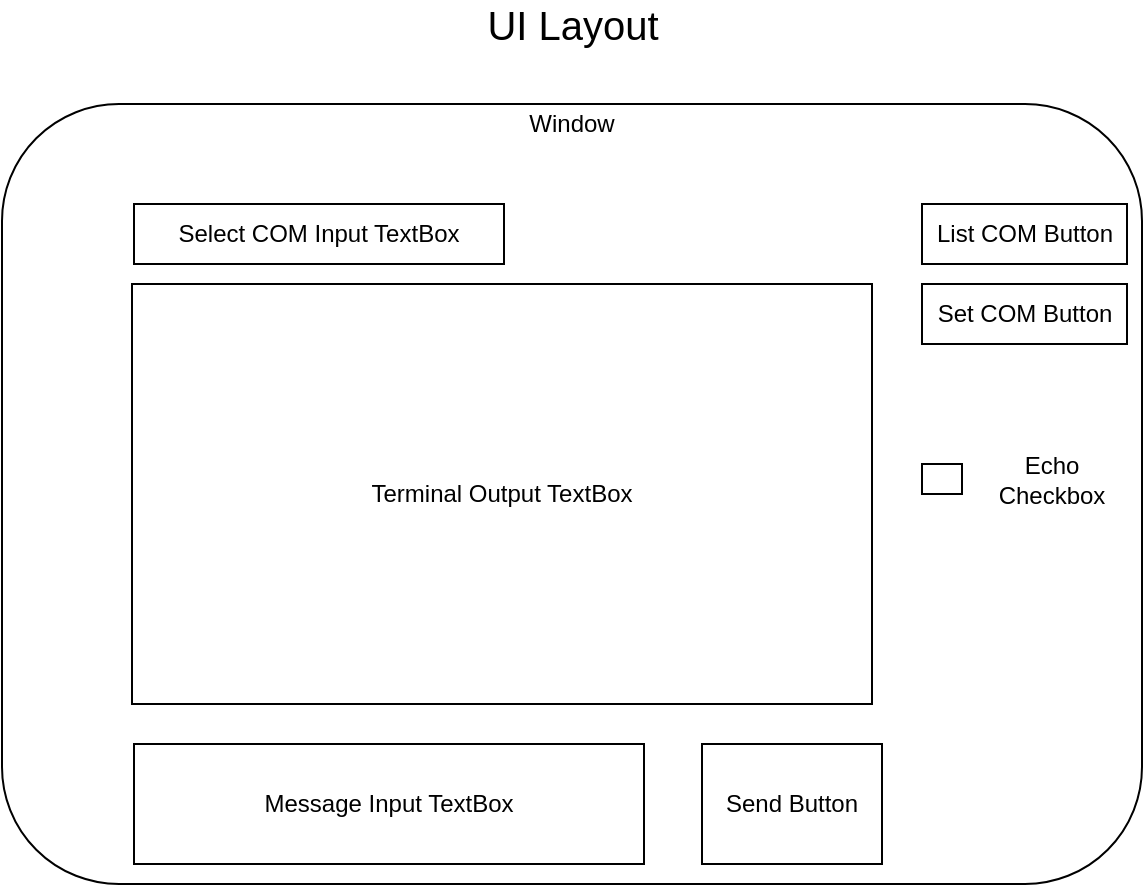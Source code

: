 <mxfile version="14.5.3" type="device" pages="4"><diagram id="C5RBs43oDa-KdzZeNtuy" name="UI"><mxGraphModel dx="920" dy="514" grid="1" gridSize="10" guides="1" tooltips="1" connect="1" arrows="1" fold="1" page="1" pageScale="1" pageWidth="827" pageHeight="1169" math="0" shadow="0"><root><mxCell id="WIyWlLk6GJQsqaUBKTNV-0"/><mxCell id="WIyWlLk6GJQsqaUBKTNV-1" parent="WIyWlLk6GJQsqaUBKTNV-0"/><mxCell id="WIyWlLk6GJQsqaUBKTNV-3" value="" style="rounded=1;whiteSpace=wrap;html=1;fontSize=12;glass=0;strokeWidth=1;shadow=0;" parent="WIyWlLk6GJQsqaUBKTNV-1" vertex="1"><mxGeometry x="129" y="80" width="570" height="390" as="geometry"/></mxCell><mxCell id="VQI6n1jMT1DMfhPbuDBP-0" value="Window" style="text;html=1;strokeColor=none;fillColor=none;align=center;verticalAlign=middle;whiteSpace=wrap;rounded=0;" vertex="1" parent="WIyWlLk6GJQsqaUBKTNV-1"><mxGeometry x="364" y="70" width="100" height="40" as="geometry"/></mxCell><mxCell id="VQI6n1jMT1DMfhPbuDBP-1" value="Terminal Output TextBox" style="rounded=0;whiteSpace=wrap;html=1;" vertex="1" parent="WIyWlLk6GJQsqaUBKTNV-1"><mxGeometry x="194" y="170" width="370" height="210" as="geometry"/></mxCell><mxCell id="VQI6n1jMT1DMfhPbuDBP-2" value="Message Input TextBox" style="rounded=0;whiteSpace=wrap;html=1;" vertex="1" parent="WIyWlLk6GJQsqaUBKTNV-1"><mxGeometry x="195" y="400" width="255" height="60" as="geometry"/></mxCell><mxCell id="VQI6n1jMT1DMfhPbuDBP-3" value="Send Button" style="rounded=0;whiteSpace=wrap;html=1;" vertex="1" parent="WIyWlLk6GJQsqaUBKTNV-1"><mxGeometry x="479" y="400" width="90" height="60" as="geometry"/></mxCell><mxCell id="VQI6n1jMT1DMfhPbuDBP-4" value="Select COM Input TextBox" style="rounded=0;whiteSpace=wrap;html=1;" vertex="1" parent="WIyWlLk6GJQsqaUBKTNV-1"><mxGeometry x="195" y="130" width="185" height="30" as="geometry"/></mxCell><mxCell id="igOAcDcyyPo85hHk_hVR-0" value="" style="rounded=0;whiteSpace=wrap;html=1;" vertex="1" parent="WIyWlLk6GJQsqaUBKTNV-1"><mxGeometry x="589" y="260" width="20" height="15" as="geometry"/></mxCell><mxCell id="igOAcDcyyPo85hHk_hVR-2" value="Echo Checkbox" style="text;html=1;strokeColor=none;fillColor=none;align=center;verticalAlign=middle;whiteSpace=wrap;rounded=0;" vertex="1" parent="WIyWlLk6GJQsqaUBKTNV-1"><mxGeometry x="619" y="250" width="70" height="35" as="geometry"/></mxCell><mxCell id="Y5lQO3SVDTrE-cum12dU-1" value="List COM Button" style="rounded=0;whiteSpace=wrap;html=1;" vertex="1" parent="WIyWlLk6GJQsqaUBKTNV-1"><mxGeometry x="589" y="130" width="102.5" height="30" as="geometry"/></mxCell><mxCell id="Y5lQO3SVDTrE-cum12dU-2" value="Set COM Button" style="rounded=0;whiteSpace=wrap;html=1;" vertex="1" parent="WIyWlLk6GJQsqaUBKTNV-1"><mxGeometry x="589" y="170" width="102.5" height="30" as="geometry"/></mxCell><mxCell id="xeQ5Y4AKhXPwR4i2oAu0-0" value="&lt;font style=&quot;font-size: 20px&quot;&gt;UI Layout&lt;/font&gt;" style="text;html=1;align=center;verticalAlign=middle;resizable=0;points=[];autosize=1;" vertex="1" parent="WIyWlLk6GJQsqaUBKTNV-1"><mxGeometry x="364" y="30" width="100" height="20" as="geometry"/></mxCell></root></mxGraphModel></diagram><diagram id="j2Ya111Fw4fpo-8q6ym5" name="Serial Port Init"><mxGraphModel dx="652" dy="364" grid="1" gridSize="10" guides="1" tooltips="1" connect="1" arrows="1" fold="1" page="1" pageScale="1" pageWidth="850" pageHeight="1100" math="0" shadow="0"><root><mxCell id="4F1Qc4zdkVspAqIBcH6q-0"/><mxCell id="4F1Qc4zdkVspAqIBcH6q-1" parent="4F1Qc4zdkVspAqIBcH6q-0"/><mxCell id="4F1Qc4zdkVspAqIBcH6q-4" value="" style="edgeStyle=orthogonalEdgeStyle;rounded=0;orthogonalLoop=1;jettySize=auto;html=1;entryX=0.5;entryY=0;entryDx=0;entryDy=0;" edge="1" parent="4F1Qc4zdkVspAqIBcH6q-1" source="4F1Qc4zdkVspAqIBcH6q-2" target="VlCXBBU7AvH0uk2upYPb-2"><mxGeometry relative="1" as="geometry"/></mxCell><mxCell id="4F1Qc4zdkVspAqIBcH6q-2" value="Default state at initial Start-up" style="rounded=1;whiteSpace=wrap;html=1;" vertex="1" parent="4F1Qc4zdkVspAqIBcH6q-1"><mxGeometry x="287" y="70" width="120" height="60" as="geometry"/></mxCell><mxCell id="4F1Qc4zdkVspAqIBcH6q-9" value="Yes" style="edgeStyle=orthogonalEdgeStyle;rounded=0;orthogonalLoop=1;jettySize=auto;html=1;exitX=0;exitY=0.5;exitDx=0;exitDy=0;entryX=0;entryY=0.5;entryDx=0;entryDy=0;" edge="1" parent="4F1Qc4zdkVspAqIBcH6q-1" source="VlCXBBU7AvH0uk2upYPb-2" target="4F1Qc4zdkVspAqIBcH6q-8"><mxGeometry x="-0.868" relative="1" as="geometry"><mxPoint x="347" y="530" as="sourcePoint"/><Array as="points"><mxPoint x="272" y="220"/><mxPoint x="272" y="470"/></Array><mxPoint as="offset"/></mxGeometry></mxCell><mxCell id="4F1Qc4zdkVspAqIBcH6q-7" value="" style="edgeStyle=orthogonalEdgeStyle;rounded=0;orthogonalLoop=1;jettySize=auto;html=1;entryX=1;entryY=0.5;entryDx=0;entryDy=0;exitX=1;exitY=0.5;exitDx=0;exitDy=0;" edge="1" parent="4F1Qc4zdkVspAqIBcH6q-1" source="4F1Qc4zdkVspAqIBcH6q-6" target="4F1Qc4zdkVspAqIBcH6q-2"><mxGeometry relative="1" as="geometry"/></mxCell><mxCell id="4F1Qc4zdkVspAqIBcH6q-6" value="Request user for COM port in terminal" style="rounded=1;whiteSpace=wrap;html=1;" vertex="1" parent="4F1Qc4zdkVspAqIBcH6q-1"><mxGeometry x="437" y="330" width="120" height="60" as="geometry"/></mxCell><mxCell id="4F1Qc4zdkVspAqIBcH6q-11" value="" style="edgeStyle=orthogonalEdgeStyle;rounded=0;orthogonalLoop=1;jettySize=auto;html=1;" edge="1" parent="4F1Qc4zdkVspAqIBcH6q-1" source="4F1Qc4zdkVspAqIBcH6q-8" target="4F1Qc4zdkVspAqIBcH6q-10"><mxGeometry relative="1" as="geometry"/></mxCell><mxCell id="4F1Qc4zdkVspAqIBcH6q-8" value="Set COM settings and open port" style="rounded=1;whiteSpace=wrap;html=1;" vertex="1" parent="4F1Qc4zdkVspAqIBcH6q-1"><mxGeometry x="287" y="440" width="120" height="60" as="geometry"/></mxCell><mxCell id="4F1Qc4zdkVspAqIBcH6q-16" value="No" style="edgeStyle=orthogonalEdgeStyle;rounded=0;orthogonalLoop=1;jettySize=auto;html=1;" edge="1" parent="4F1Qc4zdkVspAqIBcH6q-1" source="4F1Qc4zdkVspAqIBcH6q-10" target="4F1Qc4zdkVspAqIBcH6q-15"><mxGeometry relative="1" as="geometry"/></mxCell><mxCell id="4F1Qc4zdkVspAqIBcH6q-10" value="Port busy / COM invalid?" style="rhombus;whiteSpace=wrap;html=1;" vertex="1" parent="4F1Qc4zdkVspAqIBcH6q-1"><mxGeometry x="307" y="530" width="80" height="80" as="geometry"/></mxCell><mxCell id="4F1Qc4zdkVspAqIBcH6q-12" value="Yes" style="edgeStyle=orthogonalEdgeStyle;rounded=0;orthogonalLoop=1;jettySize=auto;html=1;entryX=0;entryY=0.5;entryDx=0;entryDy=0;" edge="1" parent="4F1Qc4zdkVspAqIBcH6q-1" source="4F1Qc4zdkVspAqIBcH6q-10" target="4F1Qc4zdkVspAqIBcH6q-13"><mxGeometry relative="1" as="geometry"><mxPoint x="417" y="570" as="sourcePoint"/><mxPoint x="527" y="500" as="targetPoint"/><Array as="points"><mxPoint x="427" y="570"/></Array></mxGeometry></mxCell><mxCell id="4F1Qc4zdkVspAqIBcH6q-13" value="Return Invalid port message to terminal" style="rounded=1;whiteSpace=wrap;html=1;" vertex="1" parent="4F1Qc4zdkVspAqIBcH6q-1"><mxGeometry x="427" y="540" width="120" height="60" as="geometry"/></mxCell><mxCell id="4F1Qc4zdkVspAqIBcH6q-14" value="" style="edgeStyle=orthogonalEdgeStyle;rounded=0;orthogonalLoop=1;jettySize=auto;html=1;entryX=1;entryY=0.5;entryDx=0;entryDy=0;exitX=1;exitY=0.5;exitDx=0;exitDy=0;" edge="1" parent="4F1Qc4zdkVspAqIBcH6q-1" source="4F1Qc4zdkVspAqIBcH6q-13" target="4F1Qc4zdkVspAqIBcH6q-2"><mxGeometry relative="1" as="geometry"><mxPoint x="547" y="660" as="sourcePoint"/><mxPoint x="557" y="260" as="targetPoint"/><Array as="points"><mxPoint x="577" y="570"/><mxPoint x="577" y="100"/></Array></mxGeometry></mxCell><mxCell id="4F1Qc4zdkVspAqIBcH6q-15" value="Return success message" style="rounded=1;whiteSpace=wrap;html=1;" vertex="1" parent="4F1Qc4zdkVspAqIBcH6q-1"><mxGeometry x="287" y="640" width="120" height="60" as="geometry"/></mxCell><mxCell id="VlCXBBU7AvH0uk2upYPb-1" value="Yes" style="edgeStyle=orthogonalEdgeStyle;rounded=0;orthogonalLoop=1;jettySize=auto;html=1;exitX=1;exitY=0.5;exitDx=0;exitDy=0;entryX=0;entryY=0.5;entryDx=0;entryDy=0;" edge="1" parent="4F1Qc4zdkVspAqIBcH6q-1" source="VlCXBBU7AvH0uk2upYPb-0" target="4F1Qc4zdkVspAqIBcH6q-6"><mxGeometry x="-0.303" relative="1" as="geometry"><mxPoint x="347" y="440" as="sourcePoint"/><mxPoint x="397" y="450" as="targetPoint"/><Array as="points"/><mxPoint as="offset"/></mxGeometry></mxCell><mxCell id="VlCXBBU7AvH0uk2upYPb-0" value="User attempts to send message?" style="rhombus;whiteSpace=wrap;html=1;" vertex="1" parent="4F1Qc4zdkVspAqIBcH6q-1"><mxGeometry x="292" y="310" width="110" height="100" as="geometry"/></mxCell><mxCell id="VlCXBBU7AvH0uk2upYPb-6" value="No" style="edgeStyle=orthogonalEdgeStyle;rounded=0;orthogonalLoop=1;jettySize=auto;html=1;" edge="1" parent="4F1Qc4zdkVspAqIBcH6q-1" source="VlCXBBU7AvH0uk2upYPb-2" target="VlCXBBU7AvH0uk2upYPb-0"><mxGeometry relative="1" as="geometry"/></mxCell><mxCell id="VlCXBBU7AvH0uk2upYPb-2" value="User set COM port Value?" style="rhombus;whiteSpace=wrap;html=1;" vertex="1" parent="4F1Qc4zdkVspAqIBcH6q-1"><mxGeometry x="292" y="160" width="110" height="120" as="geometry"/></mxCell><mxCell id="BKS3WNpOgwkwm42Xsl46-0" value="&lt;font style=&quot;font-size: 20px&quot;&gt;Serial Port Initialisation&lt;/font&gt;" style="text;html=1;align=center;verticalAlign=middle;resizable=0;points=[];autosize=1;" vertex="1" parent="4F1Qc4zdkVspAqIBcH6q-1"><mxGeometry x="304" y="20" width="220" height="20" as="geometry"/></mxCell></root></mxGraphModel></diagram><diagram id="GpZIorRW08Y700v-56Wo" name="Serial Port Send"><mxGraphModel dx="1117" dy="624" grid="1" gridSize="10" guides="1" tooltips="1" connect="1" arrows="1" fold="1" page="1" pageScale="1" pageWidth="850" pageHeight="1100" math="0" shadow="0"><root><mxCell id="aBipNQn3-AvBUqk2bxG8-0"/><mxCell id="aBipNQn3-AvBUqk2bxG8-1" parent="aBipNQn3-AvBUqk2bxG8-0"/><mxCell id="ZJ9Al0kS4BlE6OFtYXHg-2" value="" style="edgeStyle=orthogonalEdgeStyle;rounded=0;orthogonalLoop=1;jettySize=auto;html=1;entryX=0.5;entryY=0;entryDx=0;entryDy=0;" edge="1" parent="aBipNQn3-AvBUqk2bxG8-1" source="ZJ9Al0kS4BlE6OFtYXHg-0" target="W4UCT6hbfEV4_a1l6ap3-0"><mxGeometry relative="1" as="geometry"><mxPoint x="320" y="-20" as="targetPoint"/></mxGeometry></mxCell><mxCell id="ZJ9Al0kS4BlE6OFtYXHg-0" value="User inputs data on message slot" style="rounded=1;whiteSpace=wrap;html=1;" vertex="1" parent="aBipNQn3-AvBUqk2bxG8-1"><mxGeometry x="260" y="40" width="120" height="60" as="geometry"/></mxCell><mxCell id="ZJ9Al0kS4BlE6OFtYXHg-6" value="" style="edgeStyle=orthogonalEdgeStyle;rounded=0;orthogonalLoop=1;jettySize=auto;html=1;" edge="1" parent="aBipNQn3-AvBUqk2bxG8-1" source="ZJ9Al0kS4BlE6OFtYXHg-3" target="ZJ9Al0kS4BlE6OFtYXHg-5"><mxGeometry relative="1" as="geometry"/></mxCell><mxCell id="ZJ9Al0kS4BlE6OFtYXHg-3" value="Load into transmit_msg array" style="whiteSpace=wrap;html=1;rounded=1;" vertex="1" parent="aBipNQn3-AvBUqk2bxG8-1"><mxGeometry x="260" y="270" width="120" height="60" as="geometry"/></mxCell><mxCell id="ZJ9Al0kS4BlE6OFtYXHg-8" value="" style="edgeStyle=orthogonalEdgeStyle;rounded=0;orthogonalLoop=1;jettySize=auto;html=1;" edge="1" parent="aBipNQn3-AvBUqk2bxG8-1" source="ZJ9Al0kS4BlE6OFtYXHg-5" target="ZJ9Al0kS4BlE6OFtYXHg-7"><mxGeometry relative="1" as="geometry"/></mxCell><mxCell id="ZJ9Al0kS4BlE6OFtYXHg-5" value="Generate CRC and append to message array" style="whiteSpace=wrap;html=1;rounded=1;" vertex="1" parent="aBipNQn3-AvBUqk2bxG8-1"><mxGeometry x="260" y="360" width="120" height="60" as="geometry"/></mxCell><mxCell id="3LQ6WWgL5Z4bxGOW1PKG-3" value="" style="edgeStyle=orthogonalEdgeStyle;rounded=0;orthogonalLoop=1;jettySize=auto;html=1;" edge="1" parent="aBipNQn3-AvBUqk2bxG8-1" source="ZJ9Al0kS4BlE6OFtYXHg-7" target="3LQ6WWgL5Z4bxGOW1PKG-2"><mxGeometry relative="1" as="geometry"/></mxCell><mxCell id="ZJ9Al0kS4BlE6OFtYXHg-7" value="Transmit" style="whiteSpace=wrap;html=1;rounded=1;" vertex="1" parent="aBipNQn3-AvBUqk2bxG8-1"><mxGeometry x="260" y="460" width="120" height="60" as="geometry"/></mxCell><mxCell id="ZJ9Al0kS4BlE6OFtYXHg-15" value="Yes" style="edgeStyle=orthogonalEdgeStyle;rounded=0;orthogonalLoop=1;jettySize=auto;html=1;entryX=0.5;entryY=0;entryDx=0;entryDy=0;" edge="1" parent="aBipNQn3-AvBUqk2bxG8-1" source="ZJ9Al0kS4BlE6OFtYXHg-9" target="DUZyEDQXJeNipjnG4udw-0"><mxGeometry x="0.6" relative="1" as="geometry"><mxPoint x="320" y="790" as="targetPoint"/><mxPoint as="offset"/></mxGeometry></mxCell><mxCell id="ZJ9Al0kS4BlE6OFtYXHg-9" value="Acknowledge received?" style="rhombus;whiteSpace=wrap;html=1;" vertex="1" parent="aBipNQn3-AvBUqk2bxG8-1"><mxGeometry x="275" y="670" width="90" height="90" as="geometry"/></mxCell><mxCell id="ZJ9Al0kS4BlE6OFtYXHg-11" value="No" style="edgeStyle=orthogonalEdgeStyle;rounded=0;orthogonalLoop=1;jettySize=auto;html=1;entryX=0.5;entryY=1;entryDx=0;entryDy=0;exitX=1;exitY=0.5;exitDx=0;exitDy=0;" edge="1" parent="aBipNQn3-AvBUqk2bxG8-1" source="ZJ9Al0kS4BlE6OFtYXHg-9" target="3LQ6WWgL5Z4bxGOW1PKG-0"><mxGeometry x="-0.667" relative="1" as="geometry"><mxPoint x="440" y="490" as="sourcePoint"/><mxPoint x="440" y="540" as="targetPoint"/><Array as="points"><mxPoint x="520" y="715"/></Array><mxPoint as="offset"/></mxGeometry></mxCell><mxCell id="DUZyEDQXJeNipjnG4udw-3" value="" style="edgeStyle=orthogonalEdgeStyle;rounded=0;orthogonalLoop=1;jettySize=auto;html=1;entryX=0.5;entryY=0;entryDx=0;entryDy=0;" edge="1" parent="aBipNQn3-AvBUqk2bxG8-1" source="ZJ9Al0kS4BlE6OFtYXHg-14" target="DUZyEDQXJeNipjnG4udw-2"><mxGeometry relative="1" as="geometry"><mxPoint x="320" y="1060" as="targetPoint"/></mxGeometry></mxCell><mxCell id="ZJ9Al0kS4BlE6OFtYXHg-14" value="Echo message to terminal" style="rounded=1;whiteSpace=wrap;html=1;" vertex="1" parent="aBipNQn3-AvBUqk2bxG8-1"><mxGeometry x="260" y="940" width="120" height="60" as="geometry"/></mxCell><mxCell id="DUZyEDQXJeNipjnG4udw-1" value="Yes" style="edgeStyle=orthogonalEdgeStyle;rounded=0;orthogonalLoop=1;jettySize=auto;html=1;" edge="1" parent="aBipNQn3-AvBUqk2bxG8-1" source="DUZyEDQXJeNipjnG4udw-0" target="ZJ9Al0kS4BlE6OFtYXHg-14"><mxGeometry relative="1" as="geometry"/></mxCell><mxCell id="DUZyEDQXJeNipjnG4udw-0" value="Echo is true?" style="rhombus;whiteSpace=wrap;html=1;" vertex="1" parent="aBipNQn3-AvBUqk2bxG8-1"><mxGeometry x="275" y="800" width="90" height="90" as="geometry"/></mxCell><mxCell id="DUZyEDQXJeNipjnG4udw-2" value="Return" style="rounded=1;whiteSpace=wrap;html=1;" vertex="1" parent="aBipNQn3-AvBUqk2bxG8-1"><mxGeometry x="260" y="1030" width="120" height="60" as="geometry"/></mxCell><mxCell id="DUZyEDQXJeNipjnG4udw-4" value="No" style="edgeStyle=orthogonalEdgeStyle;rounded=0;orthogonalLoop=1;jettySize=auto;html=1;exitX=1;exitY=0.5;exitDx=0;exitDy=0;entryX=1;entryY=0.5;entryDx=0;entryDy=0;" edge="1" parent="aBipNQn3-AvBUqk2bxG8-1" source="DUZyEDQXJeNipjnG4udw-0" target="DUZyEDQXJeNipjnG4udw-2"><mxGeometry x="-0.615" relative="1" as="geometry"><mxPoint x="430" y="850" as="sourcePoint"/><mxPoint x="380" y="1050" as="targetPoint"/><Array as="points"><mxPoint x="430" y="845"/><mxPoint x="430" y="1060"/></Array><mxPoint as="offset"/></mxGeometry></mxCell><mxCell id="W4UCT6hbfEV4_a1l6ap3-1" value="Yes" style="edgeStyle=orthogonalEdgeStyle;rounded=0;orthogonalLoop=1;jettySize=auto;html=1;" edge="1" parent="aBipNQn3-AvBUqk2bxG8-1" source="W4UCT6hbfEV4_a1l6ap3-0" target="ZJ9Al0kS4BlE6OFtYXHg-3"><mxGeometry relative="1" as="geometry"/></mxCell><mxCell id="W4UCT6hbfEV4_a1l6ap3-3" value="No" style="edgeStyle=orthogonalEdgeStyle;rounded=0;orthogonalLoop=1;jettySize=auto;html=1;" edge="1" parent="aBipNQn3-AvBUqk2bxG8-1" source="W4UCT6hbfEV4_a1l6ap3-0" target="W4UCT6hbfEV4_a1l6ap3-2"><mxGeometry relative="1" as="geometry"/></mxCell><mxCell id="W4UCT6hbfEV4_a1l6ap3-0" value="input data &amp;lt;= 100 &amp;amp; &amp;gt;= 0?" style="rhombus;whiteSpace=wrap;html=1;" vertex="1" parent="aBipNQn3-AvBUqk2bxG8-1"><mxGeometry x="265" y="130" width="110" height="100" as="geometry"/></mxCell><mxCell id="W4UCT6hbfEV4_a1l6ap3-5" value="" style="edgeStyle=orthogonalEdgeStyle;rounded=0;orthogonalLoop=1;jettySize=auto;html=1;" edge="1" parent="aBipNQn3-AvBUqk2bxG8-1" source="W4UCT6hbfEV4_a1l6ap3-2" target="W4UCT6hbfEV4_a1l6ap3-4"><mxGeometry relative="1" as="geometry"/></mxCell><mxCell id="W4UCT6hbfEV4_a1l6ap3-2" value="Print error message to terminal&amp;nbsp;" style="whiteSpace=wrap;html=1;rounded=1;" vertex="1" parent="aBipNQn3-AvBUqk2bxG8-1"><mxGeometry x="470" y="150" width="120" height="60" as="geometry"/></mxCell><mxCell id="W4UCT6hbfEV4_a1l6ap3-4" value="Return" style="whiteSpace=wrap;html=1;rounded=1;" vertex="1" parent="aBipNQn3-AvBUqk2bxG8-1"><mxGeometry x="470" y="290" width="120" height="60" as="geometry"/></mxCell><mxCell id="3LQ6WWgL5Z4bxGOW1PKG-0" value="Print error message to terminal&amp;nbsp;" style="whiteSpace=wrap;html=1;rounded=1;" vertex="1" parent="aBipNQn3-AvBUqk2bxG8-1"><mxGeometry x="460" y="760" width="120" height="60" as="geometry"/></mxCell><mxCell id="3LQ6WWgL5Z4bxGOW1PKG-4" value="No" style="edgeStyle=orthogonalEdgeStyle;rounded=0;orthogonalLoop=1;jettySize=auto;html=1;" edge="1" parent="aBipNQn3-AvBUqk2bxG8-1" source="3LQ6WWgL5Z4bxGOW1PKG-2" target="ZJ9Al0kS4BlE6OFtYXHg-9"><mxGeometry relative="1" as="geometry"/></mxCell><mxCell id="3LQ6WWgL5Z4bxGOW1PKG-5" value="Yes" style="edgeStyle=orthogonalEdgeStyle;rounded=0;orthogonalLoop=1;jettySize=auto;html=1;" edge="1" parent="aBipNQn3-AvBUqk2bxG8-1" source="3LQ6WWgL5Z4bxGOW1PKG-2" target="3LQ6WWgL5Z4bxGOW1PKG-0"><mxGeometry relative="1" as="geometry"/></mxCell><mxCell id="3LQ6WWgL5Z4bxGOW1PKG-2" value="read timeout occurred?" style="rhombus;whiteSpace=wrap;html=1;" vertex="1" parent="aBipNQn3-AvBUqk2bxG8-1"><mxGeometry x="275" y="540" width="90" height="90" as="geometry"/></mxCell><mxCell id="3LQ6WWgL5Z4bxGOW1PKG-6" value="" style="edgeStyle=orthogonalEdgeStyle;rounded=0;orthogonalLoop=1;jettySize=auto;html=1;exitX=0.5;exitY=1;exitDx=0;exitDy=0;entryX=1;entryY=0.5;entryDx=0;entryDy=0;" edge="1" parent="aBipNQn3-AvBUqk2bxG8-1" source="3LQ6WWgL5Z4bxGOW1PKG-0" target="DUZyEDQXJeNipjnG4udw-2"><mxGeometry relative="1" as="geometry"><mxPoint x="519.5" y="870" as="sourcePoint"/><mxPoint x="519.5" y="940" as="targetPoint"/></mxGeometry></mxCell><mxCell id="3iIopnsmqF9R3rkPPZPb-0" value="&lt;font style=&quot;font-size: 20px&quot;&gt;Serial Port Send&lt;/font&gt;" style="text;html=1;align=center;verticalAlign=middle;resizable=0;points=[];autosize=1;" vertex="1" parent="aBipNQn3-AvBUqk2bxG8-1"><mxGeometry x="440" y="50" width="160" height="20" as="geometry"/></mxCell></root></mxGraphModel></diagram><diagram id="5RGq5jj5liT8E2LM1hjN" name="Serial Port Receive"><mxGraphModel dx="1564" dy="760" grid="1" gridSize="10" guides="1" tooltips="1" connect="1" arrows="1" fold="1" page="1" pageScale="1" pageWidth="850" pageHeight="1100" math="0" shadow="0"><root><mxCell id="SxTYIwr5F4cuEYMlaPJz-0"/><mxCell id="SxTYIwr5F4cuEYMlaPJz-1" parent="SxTYIwr5F4cuEYMlaPJz-0"/><mxCell id="RyMSfK8db2bjhGwvhlbP-2" value="" style="edgeStyle=orthogonalEdgeStyle;rounded=0;orthogonalLoop=1;jettySize=auto;html=1;" edge="1" parent="SxTYIwr5F4cuEYMlaPJz-1" source="RyMSfK8db2bjhGwvhlbP-0" target="RyMSfK8db2bjhGwvhlbP-1"><mxGeometry relative="1" as="geometry"/></mxCell><mxCell id="RyMSfK8db2bjhGwvhlbP-0" value="Message received" style="rounded=1;whiteSpace=wrap;html=1;" vertex="1" parent="SxTYIwr5F4cuEYMlaPJz-1"><mxGeometry x="365" y="120" width="120" height="60" as="geometry"/></mxCell><mxCell id="RyMSfK8db2bjhGwvhlbP-4" value="" style="edgeStyle=orthogonalEdgeStyle;rounded=0;orthogonalLoop=1;jettySize=auto;html=1;" edge="1" parent="SxTYIwr5F4cuEYMlaPJz-1" source="RyMSfK8db2bjhGwvhlbP-1" target="RyMSfK8db2bjhGwvhlbP-3"><mxGeometry relative="1" as="geometry"/></mxCell><mxCell id="RyMSfK8db2bjhGwvhlbP-1" value="Check Data integrity (CRC)" style="rounded=1;whiteSpace=wrap;html=1;" vertex="1" parent="SxTYIwr5F4cuEYMlaPJz-1"><mxGeometry x="365" y="210" width="120" height="60" as="geometry"/></mxCell><mxCell id="QLyIq5T5D4u_8uqJcXD5-2" value="Yes" style="edgeStyle=orthogonalEdgeStyle;rounded=0;orthogonalLoop=1;jettySize=auto;html=1;" edge="1" parent="SxTYIwr5F4cuEYMlaPJz-1" source="RyMSfK8db2bjhGwvhlbP-3" target="QLyIq5T5D4u_8uqJcXD5-0"><mxGeometry relative="1" as="geometry"/></mxCell><mxCell id="RyMSfK8db2bjhGwvhlbP-3" value="Data valid?" style="rhombus;whiteSpace=wrap;html=1;" vertex="1" parent="SxTYIwr5F4cuEYMlaPJz-1"><mxGeometry x="385" y="300" width="80" height="80" as="geometry"/></mxCell><mxCell id="D6Cy-HOgGAVq-7n9MJCe-0" value="" style="edgeStyle=orthogonalEdgeStyle;rounded=0;orthogonalLoop=1;jettySize=auto;html=1;" edge="1" parent="SxTYIwr5F4cuEYMlaPJz-1" source="RyMSfK8db2bjhGwvhlbP-5" target="RyMSfK8db2bjhGwvhlbP-11"><mxGeometry relative="1" as="geometry"/></mxCell><mxCell id="RyMSfK8db2bjhGwvhlbP-5" value="Echo data in terminal" style="rounded=1;whiteSpace=wrap;html=1;" vertex="1" parent="SxTYIwr5F4cuEYMlaPJz-1"><mxGeometry x="365" y="660" width="120" height="60" as="geometry"/></mxCell><mxCell id="RyMSfK8db2bjhGwvhlbP-11" value="return" style="rounded=1;whiteSpace=wrap;html=1;" vertex="1" parent="SxTYIwr5F4cuEYMlaPJz-1"><mxGeometry x="365" y="770" width="120" height="60" as="geometry"/></mxCell><mxCell id="D6Cy-HOgGAVq-7n9MJCe-1" value="No" style="edgeStyle=orthogonalEdgeStyle;rounded=0;orthogonalLoop=1;jettySize=auto;html=1;exitX=1;exitY=0.5;exitDx=0;exitDy=0;entryX=1;entryY=0.5;entryDx=0;entryDy=0;" edge="1" parent="SxTYIwr5F4cuEYMlaPJz-1" source="RyMSfK8db2bjhGwvhlbP-3" target="RyMSfK8db2bjhGwvhlbP-11"><mxGeometry x="-0.742" relative="1" as="geometry"><mxPoint x="435" y="520" as="sourcePoint"/><mxPoint x="435" y="570" as="targetPoint"/><mxPoint as="offset"/></mxGeometry></mxCell><mxCell id="QLyIq5T5D4u_8uqJcXD5-8" value="No" style="edgeStyle=orthogonalEdgeStyle;rounded=0;orthogonalLoop=1;jettySize=auto;html=1;" edge="1" parent="SxTYIwr5F4cuEYMlaPJz-1" source="QLyIq5T5D4u_8uqJcXD5-0" target="QLyIq5T5D4u_8uqJcXD5-7"><mxGeometry relative="1" as="geometry"/></mxCell><mxCell id="QLyIq5T5D4u_8uqJcXD5-0" value="Data is ack message?" style="rhombus;whiteSpace=wrap;html=1;" vertex="1" parent="SxTYIwr5F4cuEYMlaPJz-1"><mxGeometry x="385" y="420" width="80" height="80" as="geometry"/></mxCell><mxCell id="QLyIq5T5D4u_8uqJcXD5-1" value="Yes" style="edgeStyle=orthogonalEdgeStyle;rounded=0;orthogonalLoop=1;jettySize=auto;html=1;exitX=0;exitY=0.5;exitDx=0;exitDy=0;entryX=1;entryY=0.5;entryDx=0;entryDy=0;" edge="1" parent="SxTYIwr5F4cuEYMlaPJz-1" source="QLyIq5T5D4u_8uqJcXD5-0" target="QLyIq5T5D4u_8uqJcXD5-3"><mxGeometry relative="1" as="geometry"><mxPoint x="425" y="530" as="sourcePoint"/><mxPoint x="295" y="530" as="targetPoint"/><Array as="points"><mxPoint x="265" y="460"/><mxPoint x="265" y="460"/></Array></mxGeometry></mxCell><mxCell id="QLyIq5T5D4u_8uqJcXD5-3" value="set ack_received flag" style="rounded=1;whiteSpace=wrap;html=1;" vertex="1" parent="SxTYIwr5F4cuEYMlaPJz-1"><mxGeometry x="125" y="430" width="120" height="60" as="geometry"/></mxCell><mxCell id="QLyIq5T5D4u_8uqJcXD5-6" value="" style="edgeStyle=orthogonalEdgeStyle;rounded=0;orthogonalLoop=1;jettySize=auto;html=1;exitX=0.5;exitY=1;exitDx=0;exitDy=0;entryX=0;entryY=0.5;entryDx=0;entryDy=0;" edge="1" parent="SxTYIwr5F4cuEYMlaPJz-1" source="QLyIq5T5D4u_8uqJcXD5-3" target="RyMSfK8db2bjhGwvhlbP-11"><mxGeometry relative="1" as="geometry"><mxPoint x="435" y="670" as="sourcePoint"/><mxPoint x="435" y="720" as="targetPoint"/></mxGeometry></mxCell><mxCell id="QLyIq5T5D4u_8uqJcXD5-9" value="No" style="edgeStyle=orthogonalEdgeStyle;rounded=0;orthogonalLoop=1;jettySize=auto;html=1;" edge="1" parent="SxTYIwr5F4cuEYMlaPJz-1" source="QLyIq5T5D4u_8uqJcXD5-7" target="RyMSfK8db2bjhGwvhlbP-5"><mxGeometry relative="1" as="geometry"/></mxCell><mxCell id="QLyIq5T5D4u_8uqJcXD5-11" value="Yes" style="edgeStyle=orthogonalEdgeStyle;rounded=0;orthogonalLoop=1;jettySize=auto;html=1;" edge="1" parent="SxTYIwr5F4cuEYMlaPJz-1" source="QLyIq5T5D4u_8uqJcXD5-7" target="QLyIq5T5D4u_8uqJcXD5-10"><mxGeometry relative="1" as="geometry"/></mxCell><mxCell id="QLyIq5T5D4u_8uqJcXD5-7" value="Data is nack message?" style="rhombus;whiteSpace=wrap;html=1;" vertex="1" parent="SxTYIwr5F4cuEYMlaPJz-1"><mxGeometry x="385" y="530" width="80" height="80" as="geometry"/></mxCell><mxCell id="QLyIq5T5D4u_8uqJcXD5-10" value="clear ack_received flag" style="rounded=1;whiteSpace=wrap;html=1;" vertex="1" parent="SxTYIwr5F4cuEYMlaPJz-1"><mxGeometry x="205" y="540" width="120" height="60" as="geometry"/></mxCell><mxCell id="QLyIq5T5D4u_8uqJcXD5-13" value="" style="edgeStyle=orthogonalEdgeStyle;rounded=0;orthogonalLoop=1;jettySize=auto;html=1;exitX=0.5;exitY=1;exitDx=0;exitDy=0;entryX=0;entryY=0.5;entryDx=0;entryDy=0;" edge="1" parent="SxTYIwr5F4cuEYMlaPJz-1" source="QLyIq5T5D4u_8uqJcXD5-10" target="RyMSfK8db2bjhGwvhlbP-11"><mxGeometry relative="1" as="geometry"><mxPoint x="195" y="500" as="sourcePoint"/><mxPoint x="375" y="810" as="targetPoint"/></mxGeometry></mxCell><mxCell id="xXXyf-R7uqujHG_9-I3k-0" value="&lt;font style=&quot;font-size: 20px&quot;&gt;Serial Port Receive&lt;/font&gt;" style="text;html=1;align=center;verticalAlign=middle;resizable=0;points=[];autosize=1;" vertex="1" parent="SxTYIwr5F4cuEYMlaPJz-1"><mxGeometry x="330" y="50" width="190" height="20" as="geometry"/></mxCell></root></mxGraphModel></diagram></mxfile>
